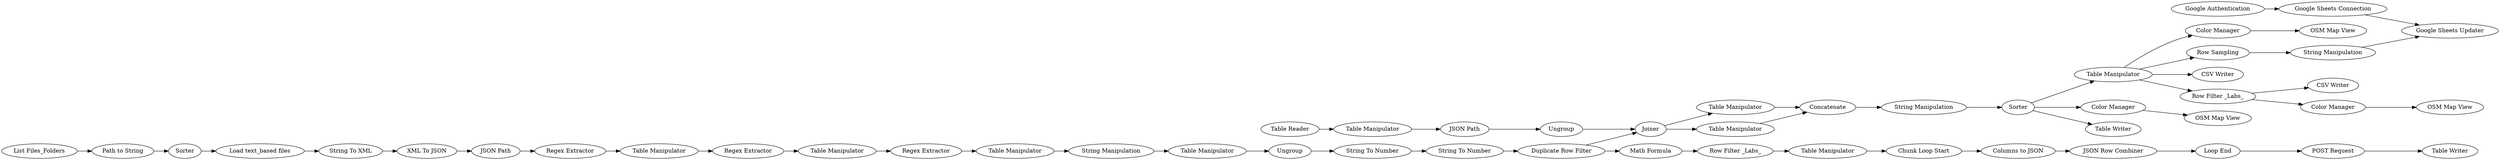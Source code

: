 digraph {
	"-753882407032249487_18" [label="Regex Extractor"]
	"4774155642822520183_71" [label=Ungroup]
	"4774155642822520183_51" [label="OSM Map View"]
	"4774155642822520183_69" [label="Table Reader"]
	"4774155642822520183_67" [label="Table Writer"]
	"-4347026021377952325_24" [label="String To Number"]
	"4774155642822520183_32" [label="CSV Writer"]
	"4774155642822520183_75" [label="Table Manipulator"]
	"4774155642822520183_50" [label="Color Manager"]
	"4774155642822520183_54" [label="OSM Map View"]
	"4774155642822520183_90" [label=Sorter]
	"4774155642822520183_83" [label="String Manipulation"]
	"-7760102628492500105_37" [label="Load text_based files"]
	"-753882407032249487_21" [label="Table Manipulator"]
	"-4347026021377952325_23" [label="String To Number"]
	"4774155642822520183_64" [label="POST Request"]
	"4774155642822520183_57" [label="Row Filter _Labs_"]
	"-7760102628492500105_39" [label="Path to String"]
	"-753882407032249487_20" [label="String Manipulation"]
	"-753882407032249487_16" [label="Table Manipulator"]
	"4774155642822520183_70" [label="Table Manipulator"]
	"4774155642822520183_65" [label="Chunk Loop Start"]
	"4774155642822520183_59" [label="Table Manipulator"]
	"4774155642822520183_73" [label="Table Manipulator"]
	"4774155642822520183_62" [label="Columns to JSON"]
	"4774155642822520183_78" [label="Color Manager"]
	"4774155642822520183_52" [label="Math Formula"]
	"-753882407032249487_14" [label="Regex Extractor"]
	"4774155642822520183_55" [label="Row Filter _Labs_"]
	"3827940817626019406_47" [label="List Files_Folders"]
	"4774155642822520183_77" [label="Color Manager"]
	"-753882407032249487_17" [label="Table Manipulator"]
	"4774155642822520183_30" [label="Row Sampling"]
	"4774155642822520183_66" [label="Loop End"]
	"4774155642822520183_89" [label="String Manipulation"]
	"4774155642822520183_63" [label="JSON Row Combiner"]
	"-7760102628492500105_40" [label="String To XML"]
	"-4347026021377952325_10" [label=Ungroup]
	"4774155642822520183_53" [label="OSM Map View"]
	"4774155642822520183_17" [label="CSV Writer"]
	"-7760102628492500105_41" [label=Sorter]
	"4774155642822520183_68" [label="JSON Path"]
	"3827940817626019406_58" [label="Duplicate Row Filter"]
	"4774155642822520183_76" [label="Table Writer"]
	"4774155642822520183_18" [label="Table Manipulator"]
	"4774155642822520183_74" [label=Concatenate]
	"-4347026021377952325_2" [label="XML To JSON"]
	"-753882407032249487_15" [label="Regex Extractor"]
	"4774155642822520183_81" [label="Google Sheets Connection"]
	"4774155642822520183_79" [label="Google Authentication"]
	"4774155642822520183_72" [label=Joiner]
	"4774155642822520183_82" [label="Google Sheets Updater"]
	"-753882407032249487_19" [label="Table Manipulator"]
	"-4347026021377952325_3" [label="JSON Path"]
	"4774155642822520183_81" -> "4774155642822520183_82"
	"-4347026021377952325_23" -> "-4347026021377952325_24"
	"-753882407032249487_21" -> "-4347026021377952325_10"
	"-4347026021377952325_3" -> "-753882407032249487_14"
	"-753882407032249487_14" -> "-753882407032249487_16"
	"-753882407032249487_19" -> "-753882407032249487_20"
	"4774155642822520183_73" -> "4774155642822520183_74"
	"4774155642822520183_90" -> "4774155642822520183_18"
	"4774155642822520183_68" -> "4774155642822520183_71"
	"3827940817626019406_58" -> "4774155642822520183_72"
	"4774155642822520183_62" -> "4774155642822520183_63"
	"-753882407032249487_20" -> "-753882407032249487_21"
	"-4347026021377952325_24" -> "3827940817626019406_58"
	"4774155642822520183_18" -> "4774155642822520183_55"
	"4774155642822520183_50" -> "4774155642822520183_51"
	"-753882407032249487_18" -> "-753882407032249487_19"
	"4774155642822520183_89" -> "4774155642822520183_90"
	"4774155642822520183_90" -> "4774155642822520183_76"
	"4774155642822520183_63" -> "4774155642822520183_66"
	"-7760102628492500105_37" -> "-7760102628492500105_40"
	"4774155642822520183_77" -> "4774155642822520183_53"
	"-7760102628492500105_41" -> "-7760102628492500105_37"
	"4774155642822520183_30" -> "4774155642822520183_83"
	"4774155642822520183_72" -> "4774155642822520183_75"
	"4774155642822520183_55" -> "4774155642822520183_32"
	"4774155642822520183_64" -> "4774155642822520183_67"
	"4774155642822520183_71" -> "4774155642822520183_72"
	"4774155642822520183_66" -> "4774155642822520183_64"
	"4774155642822520183_78" -> "4774155642822520183_54"
	"-7760102628492500105_39" -> "-7760102628492500105_41"
	"4774155642822520183_79" -> "4774155642822520183_81"
	"4774155642822520183_59" -> "4774155642822520183_65"
	"4774155642822520183_69" -> "4774155642822520183_70"
	"-7760102628492500105_40" -> "-4347026021377952325_2"
	"3827940817626019406_47" -> "-7760102628492500105_39"
	"4774155642822520183_83" -> "4774155642822520183_82"
	"-753882407032249487_16" -> "-753882407032249487_15"
	"4774155642822520183_70" -> "4774155642822520183_68"
	"4774155642822520183_74" -> "4774155642822520183_89"
	"4774155642822520183_65" -> "4774155642822520183_62"
	"4774155642822520183_18" -> "4774155642822520183_17"
	"4774155642822520183_18" -> "4774155642822520183_77"
	"4774155642822520183_72" -> "4774155642822520183_73"
	"3827940817626019406_58" -> "4774155642822520183_52"
	"-4347026021377952325_10" -> "-4347026021377952325_23"
	"4774155642822520183_52" -> "4774155642822520183_57"
	"-753882407032249487_15" -> "-753882407032249487_17"
	"4774155642822520183_55" -> "4774155642822520183_78"
	"-753882407032249487_17" -> "-753882407032249487_18"
	"-4347026021377952325_2" -> "-4347026021377952325_3"
	"4774155642822520183_75" -> "4774155642822520183_74"
	"4774155642822520183_90" -> "4774155642822520183_50"
	"4774155642822520183_57" -> "4774155642822520183_59"
	"4774155642822520183_18" -> "4774155642822520183_30"
	rankdir=LR
}
